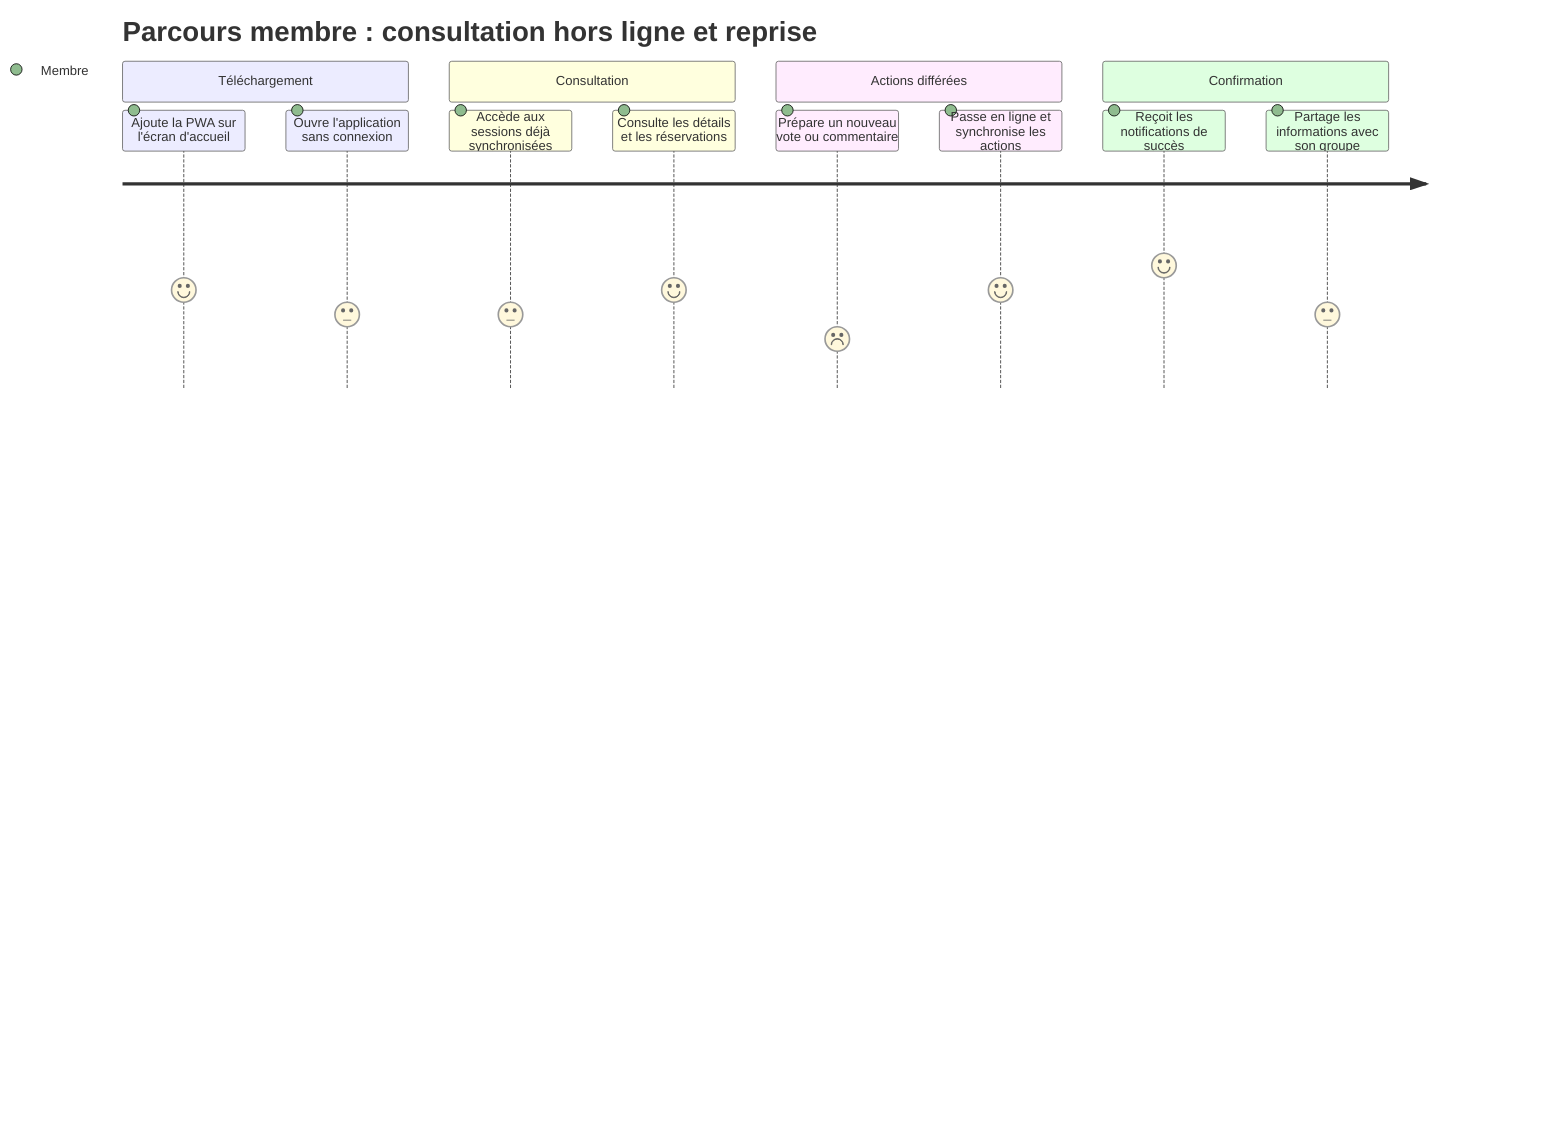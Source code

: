 %% User journey highlighting offline usage of the PWA
journey
  title Parcours membre : consultation hors ligne et reprise
  section Téléchargement
    Ajoute la PWA sur l'écran d'accueil: 4:Membre
    Ouvre l'application sans connexion: 3:Membre
  section Consultation
    Accède aux sessions déjà synchronisées: 3:Membre
    Consulte les détails et les réservations: 4:Membre
  section Actions différées
    Prépare un nouveau vote ou commentaire: 2:Membre
    Passe en ligne et synchronise les actions: 4:Membre
  section Confirmation
    Reçoit les notifications de succès: 5:Membre
    Partage les informations avec son groupe: 3:Membre